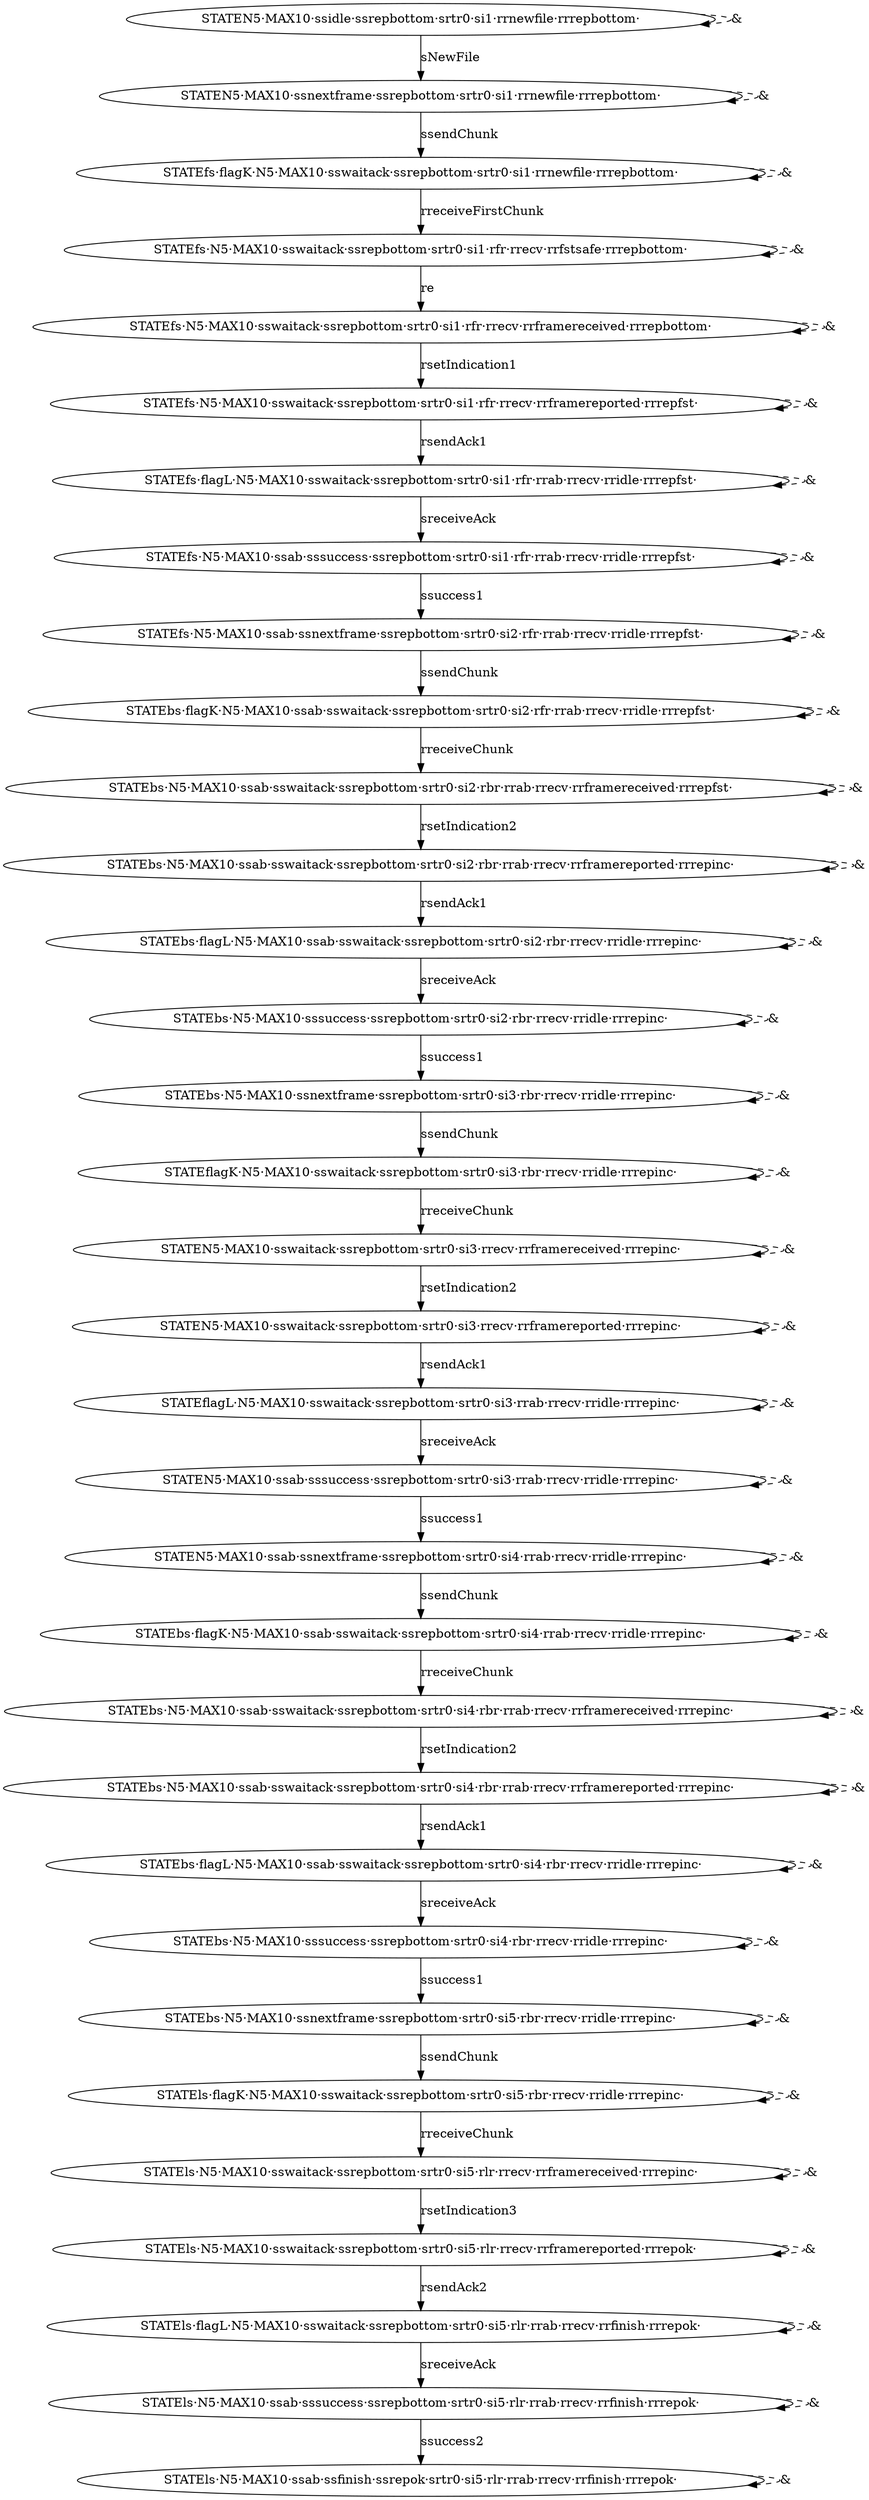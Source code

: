 digraph model {

    STATEN5·MAX10·ssidle·ssrepbottom·srtr0·si1·rrnewfile·rrrepbottom· -> STATEN5·MAX10·ssnextframe·ssrepbottom·srtr0·si1·rrnewfile·rrrepbottom· [label = "sNewFile"];
    STATEN5·MAX10·ssidle·ssrepbottom·srtr0·si1·rrnewfile·rrrepbottom· -> STATEN5·MAX10·ssidle·ssrepbottom·srtr0·si1·rrnewfile·rrrepbottom· [style=dashed,label = "&"];
    STATEN5·MAX10·ssnextframe·ssrepbottom·srtr0·si1·rrnewfile·rrrepbottom· -> STATEfs·flagK·N5·MAX10·sswaitack·ssrepbottom·srtr0·si1·rrnewfile·rrrepbottom· [label = "ssendChunk"];
    STATEN5·MAX10·ssnextframe·ssrepbottom·srtr0·si1·rrnewfile·rrrepbottom· -> STATEN5·MAX10·ssnextframe·ssrepbottom·srtr0·si1·rrnewfile·rrrepbottom· [style=dashed,label = "&"];
    STATEfs·flagK·N5·MAX10·sswaitack·ssrepbottom·srtr0·si1·rrnewfile·rrrepbottom· -> STATEfs·flagK·N5·MAX10·sswaitack·ssrepbottom·srtr0·si1·rrnewfile·rrrepbottom· [style=dashed,label = "&"];
    STATEfs·flagK·N5·MAX10·sswaitack·ssrepbottom·srtr0·si1·rrnewfile·rrrepbottom· -> STATEfs·N5·MAX10·sswaitack·ssrepbottom·srtr0·si1·rfr·rrecv·rrfstsafe·rrrepbottom· [label = "rreceiveFirstChunk"];
    STATEfs·N5·MAX10·sswaitack·ssrepbottom·srtr0·si1·rfr·rrecv·rrfstsafe·rrrepbottom· -> STATEfs·N5·MAX10·sswaitack·ssrepbottom·srtr0·si1·rfr·rrecv·rrfstsafe·rrrepbottom· [style=dashed,label = "&"];
    STATEfs·N5·MAX10·sswaitack·ssrepbottom·srtr0·si1·rfr·rrecv·rrfstsafe·rrrepbottom· -> STATEfs·N5·MAX10·sswaitack·ssrepbottom·srtr0·si1·rfr·rrecv·rrframereceived·rrrepbottom· [label = "re"];
    STATEfs·N5·MAX10·sswaitack·ssrepbottom·srtr0·si1·rfr·rrecv·rrframereceived·rrrepbottom· -> STATEfs·N5·MAX10·sswaitack·ssrepbottom·srtr0·si1·rfr·rrecv·rrframereported·rrrepfst· [label = "rsetIndication1"];
    STATEfs·N5·MAX10·sswaitack·ssrepbottom·srtr0·si1·rfr·rrecv·rrframereceived·rrrepbottom· -> STATEfs·N5·MAX10·sswaitack·ssrepbottom·srtr0·si1·rfr·rrecv·rrframereceived·rrrepbottom· [style=dashed,label = "&"];
    STATEfs·N5·MAX10·sswaitack·ssrepbottom·srtr0·si1·rfr·rrecv·rrframereported·rrrepfst· -> STATEfs·flagL·N5·MAX10·sswaitack·ssrepbottom·srtr0·si1·rfr·rrab·rrecv·rridle·rrrepfst· [label = "rsendAck1"];
    STATEfs·N5·MAX10·sswaitack·ssrepbottom·srtr0·si1·rfr·rrecv·rrframereported·rrrepfst· -> STATEfs·N5·MAX10·sswaitack·ssrepbottom·srtr0·si1·rfr·rrecv·rrframereported·rrrepfst· [style=dashed,label = "&"];
    STATEfs·flagL·N5·MAX10·sswaitack·ssrepbottom·srtr0·si1·rfr·rrab·rrecv·rridle·rrrepfst· -> STATEfs·flagL·N5·MAX10·sswaitack·ssrepbottom·srtr0·si1·rfr·rrab·rrecv·rridle·rrrepfst· [style=dashed,label = "&"];
    STATEfs·flagL·N5·MAX10·sswaitack·ssrepbottom·srtr0·si1·rfr·rrab·rrecv·rridle·rrrepfst· -> STATEfs·N5·MAX10·ssab·sssuccess·ssrepbottom·srtr0·si1·rfr·rrab·rrecv·rridle·rrrepfst· [label = "sreceiveAck"];
    STATEfs·N5·MAX10·ssab·sssuccess·ssrepbottom·srtr0·si1·rfr·rrab·rrecv·rridle·rrrepfst· -> STATEfs·N5·MAX10·ssab·sssuccess·ssrepbottom·srtr0·si1·rfr·rrab·rrecv·rridle·rrrepfst· [style=dashed,label = "&"];
    STATEfs·N5·MAX10·ssab·sssuccess·ssrepbottom·srtr0·si1·rfr·rrab·rrecv·rridle·rrrepfst· -> STATEfs·N5·MAX10·ssab·ssnextframe·ssrepbottom·srtr0·si2·rfr·rrab·rrecv·rridle·rrrepfst· [label = "ssuccess1"];
    STATEfs·N5·MAX10·ssab·ssnextframe·ssrepbottom·srtr0·si2·rfr·rrab·rrecv·rridle·rrrepfst· -> STATEbs·flagK·N5·MAX10·ssab·sswaitack·ssrepbottom·srtr0·si2·rfr·rrab·rrecv·rridle·rrrepfst· [label = "ssendChunk"];
    STATEfs·N5·MAX10·ssab·ssnextframe·ssrepbottom·srtr0·si2·rfr·rrab·rrecv·rridle·rrrepfst· -> STATEfs·N5·MAX10·ssab·ssnextframe·ssrepbottom·srtr0·si2·rfr·rrab·rrecv·rridle·rrrepfst· [style=dashed,label = "&"];
    STATEbs·flagK·N5·MAX10·ssab·sswaitack·ssrepbottom·srtr0·si2·rfr·rrab·rrecv·rridle·rrrepfst· -> STATEbs·flagK·N5·MAX10·ssab·sswaitack·ssrepbottom·srtr0·si2·rfr·rrab·rrecv·rridle·rrrepfst· [style=dashed,label = "&"];
    STATEbs·flagK·N5·MAX10·ssab·sswaitack·ssrepbottom·srtr0·si2·rfr·rrab·rrecv·rridle·rrrepfst· -> STATEbs·N5·MAX10·ssab·sswaitack·ssrepbottom·srtr0·si2·rbr·rrab·rrecv·rrframereceived·rrrepfst· [label = "rreceiveChunk"];
    STATEbs·N5·MAX10·ssab·sswaitack·ssrepbottom·srtr0·si2·rbr·rrab·rrecv·rrframereceived·rrrepfst· -> STATEbs·N5·MAX10·ssab·sswaitack·ssrepbottom·srtr0·si2·rbr·rrab·rrecv·rrframereported·rrrepinc· [label = "rsetIndication2"];
    STATEbs·N5·MAX10·ssab·sswaitack·ssrepbottom·srtr0·si2·rbr·rrab·rrecv·rrframereceived·rrrepfst· -> STATEbs·N5·MAX10·ssab·sswaitack·ssrepbottom·srtr0·si2·rbr·rrab·rrecv·rrframereceived·rrrepfst· [style=dashed,label = "&"];
    STATEbs·N5·MAX10·ssab·sswaitack·ssrepbottom·srtr0·si2·rbr·rrab·rrecv·rrframereported·rrrepinc· -> STATEbs·N5·MAX10·ssab·sswaitack·ssrepbottom·srtr0·si2·rbr·rrab·rrecv·rrframereported·rrrepinc· [style=dashed,label = "&"];
    STATEbs·N5·MAX10·ssab·sswaitack·ssrepbottom·srtr0·si2·rbr·rrab·rrecv·rrframereported·rrrepinc· -> STATEbs·flagL·N5·MAX10·ssab·sswaitack·ssrepbottom·srtr0·si2·rbr·rrecv·rridle·rrrepinc· [label = "rsendAck1"];
    STATEbs·flagL·N5·MAX10·ssab·sswaitack·ssrepbottom·srtr0·si2·rbr·rrecv·rridle·rrrepinc· -> STATEbs·N5·MAX10·sssuccess·ssrepbottom·srtr0·si2·rbr·rrecv·rridle·rrrepinc· [label = "sreceiveAck"];
    STATEbs·flagL·N5·MAX10·ssab·sswaitack·ssrepbottom·srtr0·si2·rbr·rrecv·rridle·rrrepinc· -> STATEbs·flagL·N5·MAX10·ssab·sswaitack·ssrepbottom·srtr0·si2·rbr·rrecv·rridle·rrrepinc· [style=dashed,label = "&"];
    STATEbs·N5·MAX10·sssuccess·ssrepbottom·srtr0·si2·rbr·rrecv·rridle·rrrepinc· -> STATEbs·N5·MAX10·ssnextframe·ssrepbottom·srtr0·si3·rbr·rrecv·rridle·rrrepinc· [label = "ssuccess1"];
    STATEbs·N5·MAX10·sssuccess·ssrepbottom·srtr0·si2·rbr·rrecv·rridle·rrrepinc· -> STATEbs·N5·MAX10·sssuccess·ssrepbottom·srtr0·si2·rbr·rrecv·rridle·rrrepinc· [style=dashed,label = "&"];
    STATEbs·N5·MAX10·ssnextframe·ssrepbottom·srtr0·si3·rbr·rrecv·rridle·rrrepinc· -> STATEbs·N5·MAX10·ssnextframe·ssrepbottom·srtr0·si3·rbr·rrecv·rridle·rrrepinc· [style=dashed,label = "&"];
    STATEbs·N5·MAX10·ssnextframe·ssrepbottom·srtr0·si3·rbr·rrecv·rridle·rrrepinc· -> STATEflagK·N5·MAX10·sswaitack·ssrepbottom·srtr0·si3·rbr·rrecv·rridle·rrrepinc· [label = "ssendChunk"];
    STATEflagK·N5·MAX10·sswaitack·ssrepbottom·srtr0·si3·rbr·rrecv·rridle·rrrepinc· -> STATEN5·MAX10·sswaitack·ssrepbottom·srtr0·si3·rrecv·rrframereceived·rrrepinc· [label = "rreceiveChunk"];
    STATEflagK·N5·MAX10·sswaitack·ssrepbottom·srtr0·si3·rbr·rrecv·rridle·rrrepinc· -> STATEflagK·N5·MAX10·sswaitack·ssrepbottom·srtr0·si3·rbr·rrecv·rridle·rrrepinc· [style=dashed,label = "&"];
    STATEN5·MAX10·sswaitack·ssrepbottom·srtr0·si3·rrecv·rrframereceived·rrrepinc· -> STATEN5·MAX10·sswaitack·ssrepbottom·srtr0·si3·rrecv·rrframereceived·rrrepinc· [style=dashed,label = "&"];
    STATEN5·MAX10·sswaitack·ssrepbottom·srtr0·si3·rrecv·rrframereceived·rrrepinc· -> STATEN5·MAX10·sswaitack·ssrepbottom·srtr0·si3·rrecv·rrframereported·rrrepinc· [label = "rsetIndication2"];
    STATEN5·MAX10·sswaitack·ssrepbottom·srtr0·si3·rrecv·rrframereported·rrrepinc· -> STATEN5·MAX10·sswaitack·ssrepbottom·srtr0·si3·rrecv·rrframereported·rrrepinc· [style=dashed,label = "&"];
    STATEN5·MAX10·sswaitack·ssrepbottom·srtr0·si3·rrecv·rrframereported·rrrepinc· -> STATEflagL·N5·MAX10·sswaitack·ssrepbottom·srtr0·si3·rrab·rrecv·rridle·rrrepinc· [label = "rsendAck1"];
    STATEflagL·N5·MAX10·sswaitack·ssrepbottom·srtr0·si3·rrab·rrecv·rridle·rrrepinc· -> STATEN5·MAX10·ssab·sssuccess·ssrepbottom·srtr0·si3·rrab·rrecv·rridle·rrrepinc· [label = "sreceiveAck"];
    STATEflagL·N5·MAX10·sswaitack·ssrepbottom·srtr0·si3·rrab·rrecv·rridle·rrrepinc· -> STATEflagL·N5·MAX10·sswaitack·ssrepbottom·srtr0·si3·rrab·rrecv·rridle·rrrepinc· [style=dashed,label = "&"];
    STATEN5·MAX10·ssab·sssuccess·ssrepbottom·srtr0·si3·rrab·rrecv·rridle·rrrepinc· -> STATEN5·MAX10·ssab·sssuccess·ssrepbottom·srtr0·si3·rrab·rrecv·rridle·rrrepinc· [style=dashed,label = "&"];
    STATEN5·MAX10·ssab·sssuccess·ssrepbottom·srtr0·si3·rrab·rrecv·rridle·rrrepinc· -> STATEN5·MAX10·ssab·ssnextframe·ssrepbottom·srtr0·si4·rrab·rrecv·rridle·rrrepinc· [label = "ssuccess1"];
    STATEN5·MAX10·ssab·ssnextframe·ssrepbottom·srtr0·si4·rrab·rrecv·rridle·rrrepinc· -> STATEbs·flagK·N5·MAX10·ssab·sswaitack·ssrepbottom·srtr0·si4·rrab·rrecv·rridle·rrrepinc· [label = "ssendChunk"];
    STATEN5·MAX10·ssab·ssnextframe·ssrepbottom·srtr0·si4·rrab·rrecv·rridle·rrrepinc· -> STATEN5·MAX10·ssab·ssnextframe·ssrepbottom·srtr0·si4·rrab·rrecv·rridle·rrrepinc· [style=dashed,label = "&"];
    STATEbs·flagK·N5·MAX10·ssab·sswaitack·ssrepbottom·srtr0·si4·rrab·rrecv·rridle·rrrepinc· -> STATEbs·N5·MAX10·ssab·sswaitack·ssrepbottom·srtr0·si4·rbr·rrab·rrecv·rrframereceived·rrrepinc· [label = "rreceiveChunk"];
    STATEbs·flagK·N5·MAX10·ssab·sswaitack·ssrepbottom·srtr0·si4·rrab·rrecv·rridle·rrrepinc· -> STATEbs·flagK·N5·MAX10·ssab·sswaitack·ssrepbottom·srtr0·si4·rrab·rrecv·rridle·rrrepinc· [style=dashed,label = "&"];
    STATEbs·N5·MAX10·ssab·sswaitack·ssrepbottom·srtr0·si4·rbr·rrab·rrecv·rrframereceived·rrrepinc· -> STATEbs·N5·MAX10·ssab·sswaitack·ssrepbottom·srtr0·si4·rbr·rrab·rrecv·rrframereceived·rrrepinc· [style=dashed,label = "&"];
    STATEbs·N5·MAX10·ssab·sswaitack·ssrepbottom·srtr0·si4·rbr·rrab·rrecv·rrframereceived·rrrepinc· -> STATEbs·N5·MAX10·ssab·sswaitack·ssrepbottom·srtr0·si4·rbr·rrab·rrecv·rrframereported·rrrepinc· [label = "rsetIndication2"];
    STATEbs·N5·MAX10·ssab·sswaitack·ssrepbottom·srtr0·si4·rbr·rrab·rrecv·rrframereported·rrrepinc· -> STATEbs·N5·MAX10·ssab·sswaitack·ssrepbottom·srtr0·si4·rbr·rrab·rrecv·rrframereported·rrrepinc· [style=dashed,label = "&"];
    STATEbs·N5·MAX10·ssab·sswaitack·ssrepbottom·srtr0·si4·rbr·rrab·rrecv·rrframereported·rrrepinc· -> STATEbs·flagL·N5·MAX10·ssab·sswaitack·ssrepbottom·srtr0·si4·rbr·rrecv·rridle·rrrepinc· [label = "rsendAck1"];
    STATEbs·flagL·N5·MAX10·ssab·sswaitack·ssrepbottom·srtr0·si4·rbr·rrecv·rridle·rrrepinc· -> STATEbs·flagL·N5·MAX10·ssab·sswaitack·ssrepbottom·srtr0·si4·rbr·rrecv·rridle·rrrepinc· [style=dashed,label = "&"];
    STATEbs·flagL·N5·MAX10·ssab·sswaitack·ssrepbottom·srtr0·si4·rbr·rrecv·rridle·rrrepinc· -> STATEbs·N5·MAX10·sssuccess·ssrepbottom·srtr0·si4·rbr·rrecv·rridle·rrrepinc· [label = "sreceiveAck"];
    STATEbs·N5·MAX10·sssuccess·ssrepbottom·srtr0·si4·rbr·rrecv·rridle·rrrepinc· -> STATEbs·N5·MAX10·ssnextframe·ssrepbottom·srtr0·si5·rbr·rrecv·rridle·rrrepinc· [label = "ssuccess1"];
    STATEbs·N5·MAX10·sssuccess·ssrepbottom·srtr0·si4·rbr·rrecv·rridle·rrrepinc· -> STATEbs·N5·MAX10·sssuccess·ssrepbottom·srtr0·si4·rbr·rrecv·rridle·rrrepinc· [style=dashed,label = "&"];
    STATEbs·N5·MAX10·ssnextframe·ssrepbottom·srtr0·si5·rbr·rrecv·rridle·rrrepinc· -> STATEls·flagK·N5·MAX10·sswaitack·ssrepbottom·srtr0·si5·rbr·rrecv·rridle·rrrepinc· [label = "ssendChunk"];
    STATEbs·N5·MAX10·ssnextframe·ssrepbottom·srtr0·si5·rbr·rrecv·rridle·rrrepinc· -> STATEbs·N5·MAX10·ssnextframe·ssrepbottom·srtr0·si5·rbr·rrecv·rridle·rrrepinc· [style=dashed,label = "&"];
    STATEls·flagK·N5·MAX10·sswaitack·ssrepbottom·srtr0·si5·rbr·rrecv·rridle·rrrepinc· -> STATEls·N5·MAX10·sswaitack·ssrepbottom·srtr0·si5·rlr·rrecv·rrframereceived·rrrepinc· [label = "rreceiveChunk"];
    STATEls·flagK·N5·MAX10·sswaitack·ssrepbottom·srtr0·si5·rbr·rrecv·rridle·rrrepinc· -> STATEls·flagK·N5·MAX10·sswaitack·ssrepbottom·srtr0·si5·rbr·rrecv·rridle·rrrepinc· [style=dashed,label = "&"];
    STATEls·N5·MAX10·sswaitack·ssrepbottom·srtr0·si5·rlr·rrecv·rrframereceived·rrrepinc· -> STATEls·N5·MAX10·sswaitack·ssrepbottom·srtr0·si5·rlr·rrecv·rrframereceived·rrrepinc· [style=dashed,label = "&"];
    STATEls·N5·MAX10·sswaitack·ssrepbottom·srtr0·si5·rlr·rrecv·rrframereceived·rrrepinc· -> STATEls·N5·MAX10·sswaitack·ssrepbottom·srtr0·si5·rlr·rrecv·rrframereported·rrrepok· [label = "rsetIndication3"];
    STATEls·N5·MAX10·sswaitack·ssrepbottom·srtr0·si5·rlr·rrecv·rrframereported·rrrepok· -> STATEls·N5·MAX10·sswaitack·ssrepbottom·srtr0·si5·rlr·rrecv·rrframereported·rrrepok· [style=dashed,label = "&"];
    STATEls·N5·MAX10·sswaitack·ssrepbottom·srtr0·si5·rlr·rrecv·rrframereported·rrrepok· -> STATEls·flagL·N5·MAX10·sswaitack·ssrepbottom·srtr0·si5·rlr·rrab·rrecv·rrfinish·rrrepok· [label = "rsendAck2"];
    STATEls·flagL·N5·MAX10·sswaitack·ssrepbottom·srtr0·si5·rlr·rrab·rrecv·rrfinish·rrrepok· -> STATEls·N5·MAX10·ssab·sssuccess·ssrepbottom·srtr0·si5·rlr·rrab·rrecv·rrfinish·rrrepok· [label = "sreceiveAck"];
    STATEls·flagL·N5·MAX10·sswaitack·ssrepbottom·srtr0·si5·rlr·rrab·rrecv·rrfinish·rrrepok· -> STATEls·flagL·N5·MAX10·sswaitack·ssrepbottom·srtr0·si5·rlr·rrab·rrecv·rrfinish·rrrepok· [style=dashed,label = "&"];
    STATEls·N5·MAX10·ssab·sssuccess·ssrepbottom·srtr0·si5·rlr·rrab·rrecv·rrfinish·rrrepok· -> STATEls·N5·MAX10·ssab·ssfinish·ssrepok·srtr0·si5·rlr·rrab·rrecv·rrfinish·rrrepok· [label = "ssuccess2"];
    STATEls·N5·MAX10·ssab·sssuccess·ssrepbottom·srtr0·si5·rlr·rrab·rrecv·rrfinish·rrrepok· -> STATEls·N5·MAX10·ssab·sssuccess·ssrepbottom·srtr0·si5·rlr·rrab·rrecv·rrfinish·rrrepok· [style=dashed,label = "&"];
    STATEls·N5·MAX10·ssab·ssfinish·ssrepok·srtr0·si5·rlr·rrab·rrecv·rrfinish·rrrepok· -> STATEls·N5·MAX10·ssab·ssfinish·ssrepok·srtr0·si5·rlr·rrab·rrecv·rrfinish·rrrepok· [style=dashed,label = "&"];

}
